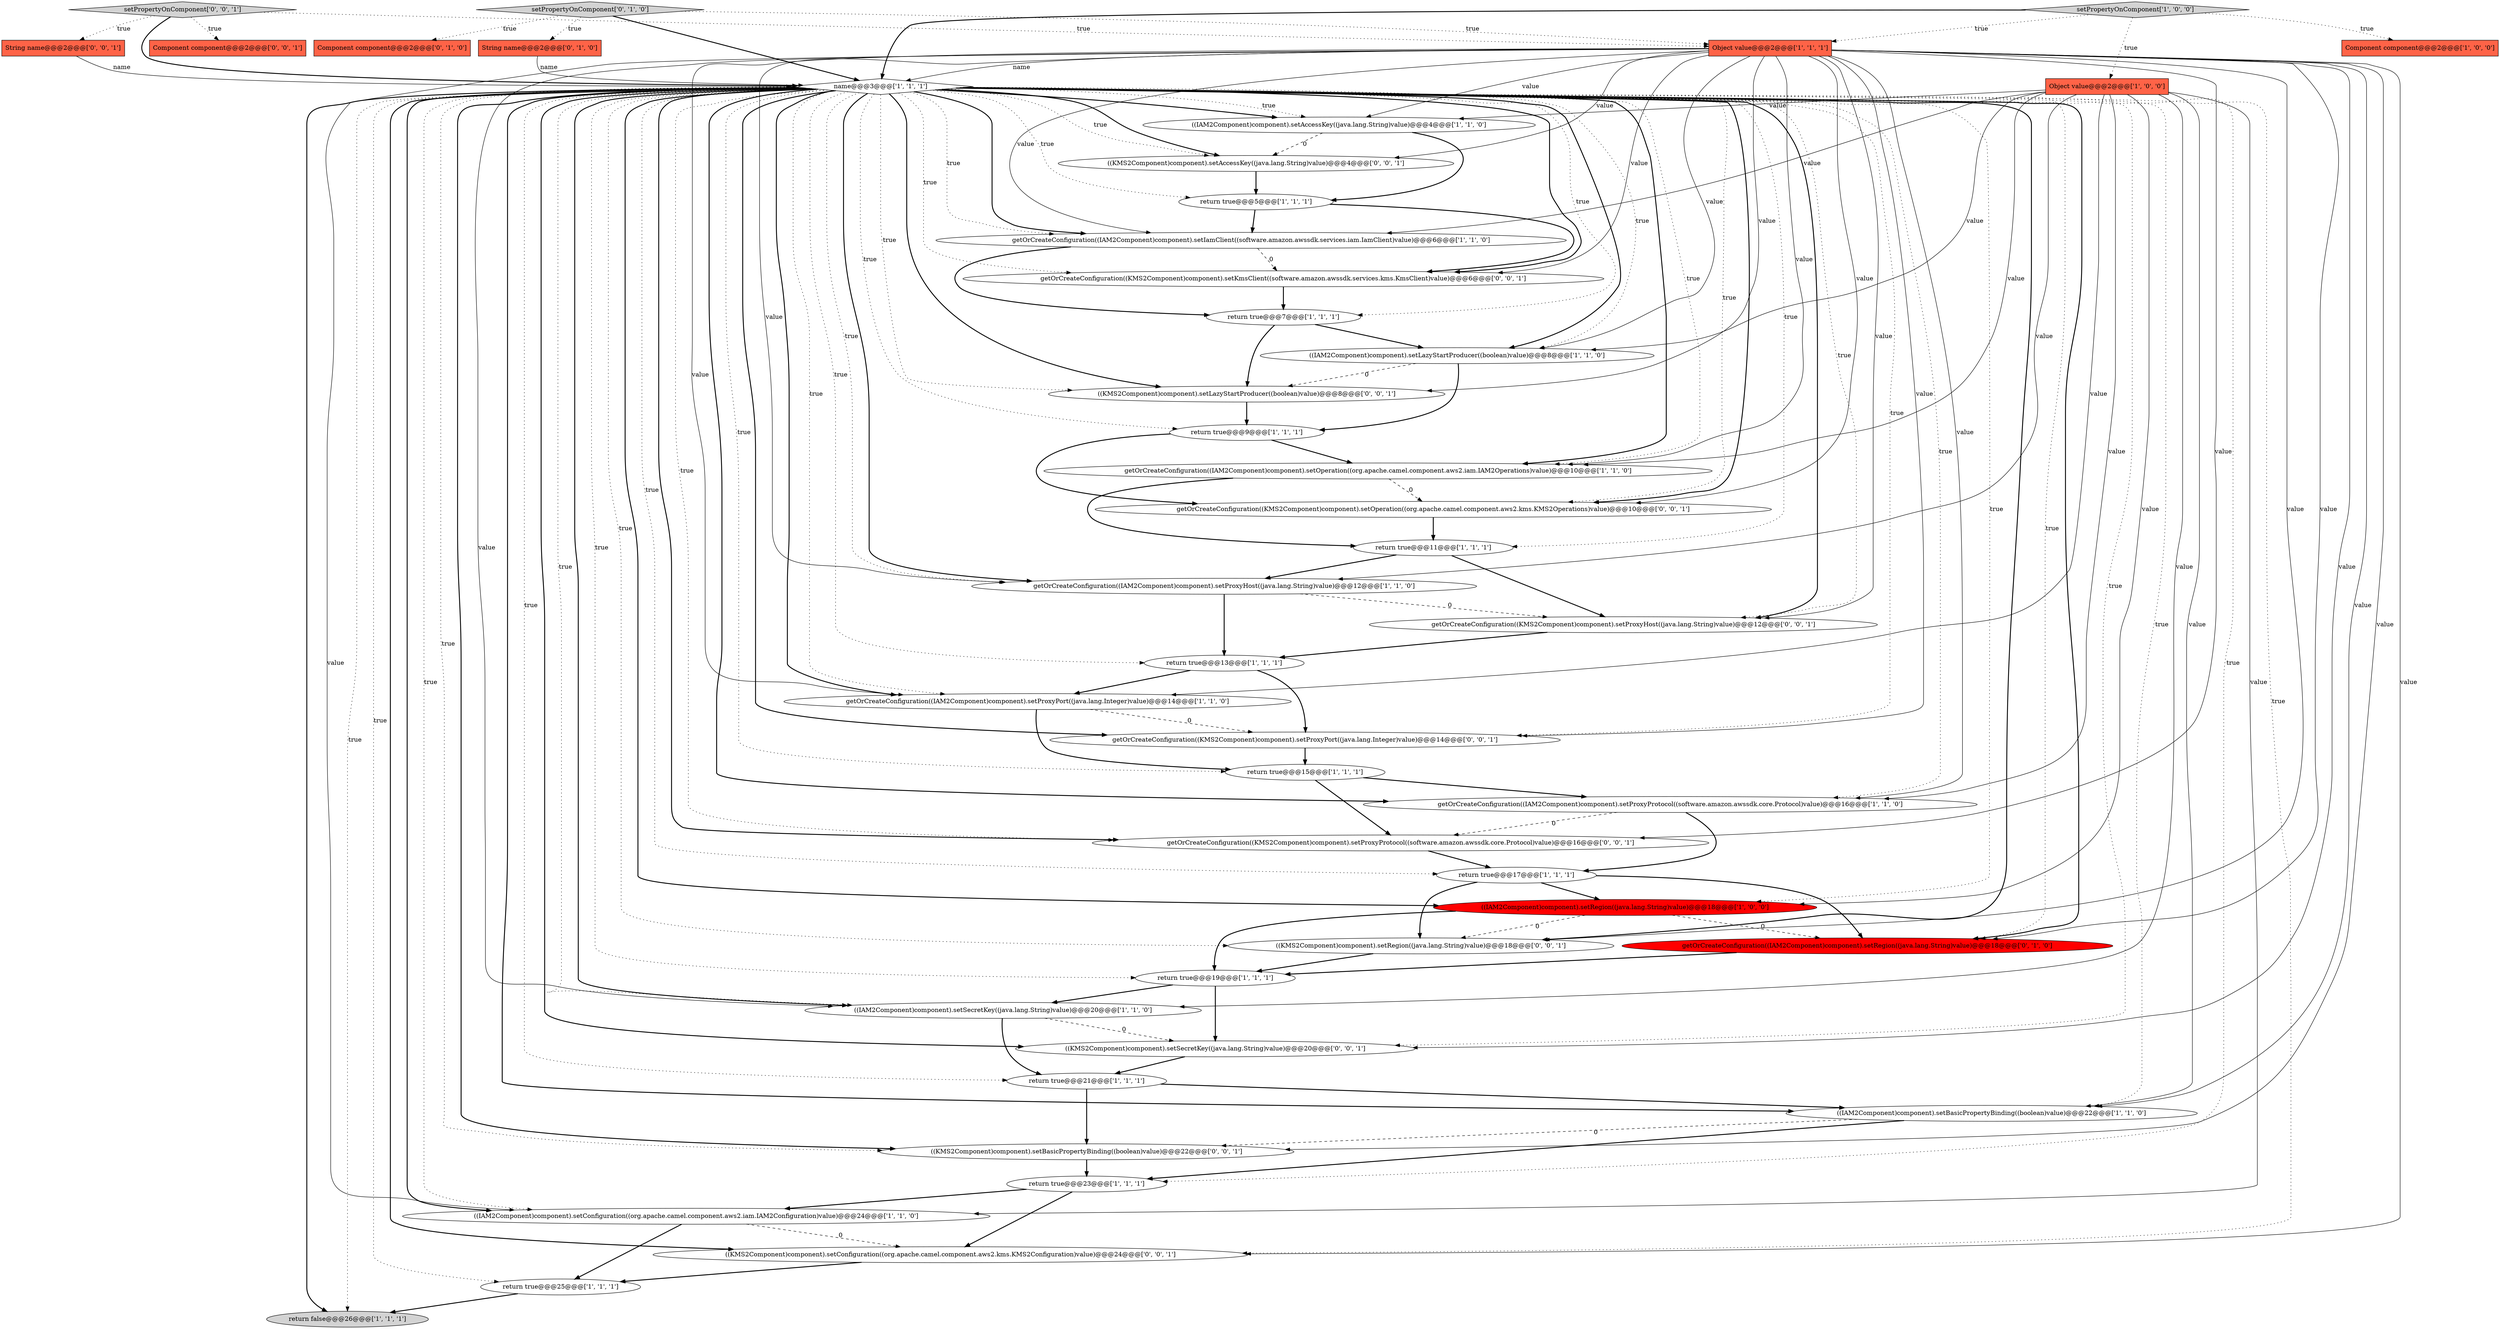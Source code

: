digraph {
11 [style = filled, label = "setPropertyOnComponent['1', '0', '0']", fillcolor = lightgray, shape = diamond image = "AAA0AAABBB1BBB"];
28 [style = filled, label = "getOrCreateConfiguration((IAM2Component)component).setRegion((java.lang.String)value)@@@18@@@['0', '1', '0']", fillcolor = red, shape = ellipse image = "AAA1AAABBB2BBB"];
44 [style = filled, label = "getOrCreateConfiguration((KMS2Component)component).setProxyProtocol((software.amazon.awssdk.core.Protocol)value)@@@16@@@['0', '0', '1']", fillcolor = white, shape = ellipse image = "AAA0AAABBB3BBB"];
8 [style = filled, label = "name@@@3@@@['1', '1', '1']", fillcolor = white, shape = diamond image = "AAA0AAABBB1BBB"];
4 [style = filled, label = "return true@@@9@@@['1', '1', '1']", fillcolor = white, shape = ellipse image = "AAA0AAABBB1BBB"];
37 [style = filled, label = "((KMS2Component)component).setRegion((java.lang.String)value)@@@18@@@['0', '0', '1']", fillcolor = white, shape = ellipse image = "AAA0AAABBB3BBB"];
13 [style = filled, label = "getOrCreateConfiguration((IAM2Component)component).setIamClient((software.amazon.awssdk.services.iam.IamClient)value)@@@6@@@['1', '1', '0']", fillcolor = white, shape = ellipse image = "AAA0AAABBB1BBB"];
7 [style = filled, label = "((IAM2Component)component).setRegion((java.lang.String)value)@@@18@@@['1', '0', '0']", fillcolor = red, shape = ellipse image = "AAA1AAABBB1BBB"];
25 [style = filled, label = "return true@@@7@@@['1', '1', '1']", fillcolor = white, shape = ellipse image = "AAA0AAABBB1BBB"];
9 [style = filled, label = "return true@@@17@@@['1', '1', '1']", fillcolor = white, shape = ellipse image = "AAA0AAABBB1BBB"];
10 [style = filled, label = "Object value@@@2@@@['1', '0', '0']", fillcolor = tomato, shape = box image = "AAA0AAABBB1BBB"];
29 [style = filled, label = "String name@@@2@@@['0', '1', '0']", fillcolor = tomato, shape = box image = "AAA0AAABBB2BBB"];
20 [style = filled, label = "return true@@@23@@@['1', '1', '1']", fillcolor = white, shape = ellipse image = "AAA0AAABBB1BBB"];
45 [style = filled, label = "getOrCreateConfiguration((KMS2Component)component).setProxyHost((java.lang.String)value)@@@12@@@['0', '0', '1']", fillcolor = white, shape = ellipse image = "AAA0AAABBB3BBB"];
15 [style = filled, label = "getOrCreateConfiguration((IAM2Component)component).setOperation((org.apache.camel.component.aws2.iam.IAM2Operations)value)@@@10@@@['1', '1', '0']", fillcolor = white, shape = ellipse image = "AAA0AAABBB1BBB"];
41 [style = filled, label = "((KMS2Component)component).setConfiguration((org.apache.camel.component.aws2.kms.KMS2Configuration)value)@@@24@@@['0', '0', '1']", fillcolor = white, shape = ellipse image = "AAA0AAABBB3BBB"];
21 [style = filled, label = "Object value@@@2@@@['1', '1', '1']", fillcolor = tomato, shape = box image = "AAA0AAABBB1BBB"];
5 [style = filled, label = "((IAM2Component)component).setSecretKey((java.lang.String)value)@@@20@@@['1', '1', '0']", fillcolor = white, shape = ellipse image = "AAA0AAABBB1BBB"];
17 [style = filled, label = "return true@@@13@@@['1', '1', '1']", fillcolor = white, shape = ellipse image = "AAA0AAABBB1BBB"];
22 [style = filled, label = "return true@@@5@@@['1', '1', '1']", fillcolor = white, shape = ellipse image = "AAA0AAABBB1BBB"];
26 [style = filled, label = "return true@@@11@@@['1', '1', '1']", fillcolor = white, shape = ellipse image = "AAA0AAABBB1BBB"];
0 [style = filled, label = "((IAM2Component)component).setConfiguration((org.apache.camel.component.aws2.iam.IAM2Configuration)value)@@@24@@@['1', '1', '0']", fillcolor = white, shape = ellipse image = "AAA0AAABBB1BBB"];
24 [style = filled, label = "getOrCreateConfiguration((IAM2Component)component).setProxyProtocol((software.amazon.awssdk.core.Protocol)value)@@@16@@@['1', '1', '0']", fillcolor = white, shape = ellipse image = "AAA0AAABBB1BBB"];
33 [style = filled, label = "((KMS2Component)component).setSecretKey((java.lang.String)value)@@@20@@@['0', '0', '1']", fillcolor = white, shape = ellipse image = "AAA0AAABBB3BBB"];
35 [style = filled, label = "getOrCreateConfiguration((KMS2Component)component).setOperation((org.apache.camel.component.aws2.kms.KMS2Operations)value)@@@10@@@['0', '0', '1']", fillcolor = white, shape = ellipse image = "AAA0AAABBB3BBB"];
18 [style = filled, label = "return true@@@15@@@['1', '1', '1']", fillcolor = white, shape = ellipse image = "AAA0AAABBB1BBB"];
30 [style = filled, label = "setPropertyOnComponent['0', '1', '0']", fillcolor = lightgray, shape = diamond image = "AAA0AAABBB2BBB"];
12 [style = filled, label = "return true@@@19@@@['1', '1', '1']", fillcolor = white, shape = ellipse image = "AAA0AAABBB1BBB"];
16 [style = filled, label = "getOrCreateConfiguration((IAM2Component)component).setProxyHost((java.lang.String)value)@@@12@@@['1', '1', '0']", fillcolor = white, shape = ellipse image = "AAA0AAABBB1BBB"];
6 [style = filled, label = "return false@@@26@@@['1', '1', '1']", fillcolor = lightgray, shape = ellipse image = "AAA0AAABBB1BBB"];
43 [style = filled, label = "setPropertyOnComponent['0', '0', '1']", fillcolor = lightgray, shape = diamond image = "AAA0AAABBB3BBB"];
39 [style = filled, label = "getOrCreateConfiguration((KMS2Component)component).setProxyPort((java.lang.Integer)value)@@@14@@@['0', '0', '1']", fillcolor = white, shape = ellipse image = "AAA0AAABBB3BBB"];
3 [style = filled, label = "return true@@@25@@@['1', '1', '1']", fillcolor = white, shape = ellipse image = "AAA0AAABBB1BBB"];
23 [style = filled, label = "((IAM2Component)component).setLazyStartProducer((boolean)value)@@@8@@@['1', '1', '0']", fillcolor = white, shape = ellipse image = "AAA0AAABBB1BBB"];
34 [style = filled, label = "String name@@@2@@@['0', '0', '1']", fillcolor = tomato, shape = box image = "AAA0AAABBB3BBB"];
19 [style = filled, label = "((IAM2Component)component).setBasicPropertyBinding((boolean)value)@@@22@@@['1', '1', '0']", fillcolor = white, shape = ellipse image = "AAA0AAABBB1BBB"];
14 [style = filled, label = "getOrCreateConfiguration((IAM2Component)component).setProxyPort((java.lang.Integer)value)@@@14@@@['1', '1', '0']", fillcolor = white, shape = ellipse image = "AAA0AAABBB1BBB"];
1 [style = filled, label = "Component component@@@2@@@['1', '0', '0']", fillcolor = tomato, shape = box image = "AAA0AAABBB1BBB"];
36 [style = filled, label = "((KMS2Component)component).setAccessKey((java.lang.String)value)@@@4@@@['0', '0', '1']", fillcolor = white, shape = ellipse image = "AAA0AAABBB3BBB"];
40 [style = filled, label = "((KMS2Component)component).setBasicPropertyBinding((boolean)value)@@@22@@@['0', '0', '1']", fillcolor = white, shape = ellipse image = "AAA0AAABBB3BBB"];
27 [style = filled, label = "return true@@@21@@@['1', '1', '1']", fillcolor = white, shape = ellipse image = "AAA0AAABBB1BBB"];
32 [style = filled, label = "getOrCreateConfiguration((KMS2Component)component).setKmsClient((software.amazon.awssdk.services.kms.KmsClient)value)@@@6@@@['0', '0', '1']", fillcolor = white, shape = ellipse image = "AAA0AAABBB3BBB"];
42 [style = filled, label = "((KMS2Component)component).setLazyStartProducer((boolean)value)@@@8@@@['0', '0', '1']", fillcolor = white, shape = ellipse image = "AAA0AAABBB3BBB"];
31 [style = filled, label = "Component component@@@2@@@['0', '1', '0']", fillcolor = tomato, shape = box image = "AAA0AAABBB2BBB"];
38 [style = filled, label = "Component component@@@2@@@['0', '0', '1']", fillcolor = tomato, shape = box image = "AAA0AAABBB3BBB"];
2 [style = filled, label = "((IAM2Component)component).setAccessKey((java.lang.String)value)@@@4@@@['1', '1', '0']", fillcolor = white, shape = ellipse image = "AAA0AAABBB1BBB"];
21->41 [style = solid, label="value"];
21->42 [style = solid, label="value"];
8->16 [style = bold, label=""];
8->28 [style = dotted, label="true"];
21->2 [style = solid, label="value"];
12->5 [style = bold, label=""];
11->1 [style = dotted, label="true"];
20->0 [style = bold, label=""];
4->15 [style = bold, label=""];
8->16 [style = dotted, label="true"];
21->36 [style = solid, label="value"];
10->13 [style = solid, label="value"];
8->6 [style = bold, label=""];
40->20 [style = bold, label=""];
9->7 [style = bold, label=""];
8->44 [style = bold, label=""];
8->40 [style = bold, label=""];
8->4 [style = dotted, label="true"];
9->37 [style = bold, label=""];
8->37 [style = dotted, label="true"];
39->18 [style = bold, label=""];
8->0 [style = bold, label=""];
8->36 [style = bold, label=""];
18->44 [style = bold, label=""];
21->28 [style = solid, label="value"];
2->36 [style = dashed, label="0"];
17->14 [style = bold, label=""];
43->8 [style = bold, label=""];
32->25 [style = bold, label=""];
10->23 [style = solid, label="value"];
8->22 [style = dotted, label="true"];
8->0 [style = dotted, label="true"];
8->20 [style = dotted, label="true"];
27->19 [style = bold, label=""];
45->17 [style = bold, label=""];
21->39 [style = solid, label="value"];
30->8 [style = bold, label=""];
8->39 [style = bold, label=""];
22->13 [style = bold, label=""];
21->33 [style = solid, label="value"];
21->37 [style = solid, label="value"];
13->25 [style = bold, label=""];
0->3 [style = bold, label=""];
8->28 [style = bold, label=""];
8->23 [style = bold, label=""];
21->16 [style = solid, label="value"];
11->10 [style = dotted, label="true"];
19->20 [style = bold, label=""];
8->17 [style = dotted, label="true"];
29->8 [style = solid, label="name"];
10->14 [style = solid, label="value"];
8->7 [style = dotted, label="true"];
8->23 [style = dotted, label="true"];
8->40 [style = dotted, label="true"];
22->32 [style = bold, label=""];
21->44 [style = solid, label="value"];
21->40 [style = solid, label="value"];
16->17 [style = bold, label=""];
21->19 [style = solid, label="value"];
33->27 [style = bold, label=""];
13->32 [style = dashed, label="0"];
26->16 [style = bold, label=""];
30->29 [style = dotted, label="true"];
10->15 [style = solid, label="value"];
20->41 [style = bold, label=""];
0->41 [style = dashed, label="0"];
8->12 [style = dotted, label="true"];
8->33 [style = dotted, label="true"];
21->15 [style = solid, label="value"];
21->23 [style = solid, label="value"];
17->39 [style = bold, label=""];
8->14 [style = dotted, label="true"];
16->45 [style = dashed, label="0"];
5->33 [style = dashed, label="0"];
12->33 [style = bold, label=""];
8->18 [style = dotted, label="true"];
11->8 [style = bold, label=""];
14->18 [style = bold, label=""];
21->8 [style = solid, label="name"];
10->19 [style = solid, label="value"];
10->0 [style = solid, label="value"];
8->19 [style = dotted, label="true"];
10->7 [style = solid, label="value"];
21->14 [style = solid, label="value"];
8->24 [style = bold, label=""];
21->32 [style = solid, label="value"];
43->38 [style = dotted, label="true"];
8->25 [style = dotted, label="true"];
8->33 [style = bold, label=""];
18->24 [style = bold, label=""];
8->15 [style = bold, label=""];
8->41 [style = bold, label=""];
8->35 [style = dotted, label="true"];
8->2 [style = dotted, label="true"];
8->42 [style = dotted, label="true"];
14->39 [style = dashed, label="0"];
8->15 [style = dotted, label="true"];
8->39 [style = dotted, label="true"];
8->14 [style = bold, label=""];
21->45 [style = solid, label="value"];
3->6 [style = bold, label=""];
24->44 [style = dashed, label="0"];
8->41 [style = dotted, label="true"];
28->12 [style = bold, label=""];
8->35 [style = bold, label=""];
8->3 [style = dotted, label="true"];
8->24 [style = dotted, label="true"];
37->12 [style = bold, label=""];
15->35 [style = dashed, label="0"];
9->28 [style = bold, label=""];
42->4 [style = bold, label=""];
8->6 [style = dotted, label="true"];
8->2 [style = bold, label=""];
7->28 [style = dashed, label="0"];
21->5 [style = solid, label="value"];
8->45 [style = bold, label=""];
25->42 [style = bold, label=""];
10->16 [style = solid, label="value"];
8->13 [style = dotted, label="true"];
8->37 [style = bold, label=""];
8->9 [style = dotted, label="true"];
8->36 [style = dotted, label="true"];
21->24 [style = solid, label="value"];
44->9 [style = bold, label=""];
21->0 [style = solid, label="value"];
35->26 [style = bold, label=""];
19->40 [style = dashed, label="0"];
30->31 [style = dotted, label="true"];
8->13 [style = bold, label=""];
10->2 [style = solid, label="value"];
10->5 [style = solid, label="value"];
24->9 [style = bold, label=""];
21->35 [style = solid, label="value"];
8->26 [style = dotted, label="true"];
4->35 [style = bold, label=""];
10->24 [style = solid, label="value"];
8->32 [style = bold, label=""];
7->12 [style = bold, label=""];
8->45 [style = dotted, label="true"];
8->19 [style = bold, label=""];
25->23 [style = bold, label=""];
21->13 [style = solid, label="value"];
41->3 [style = bold, label=""];
23->4 [style = bold, label=""];
8->44 [style = dotted, label="true"];
8->32 [style = dotted, label="true"];
30->21 [style = dotted, label="true"];
34->8 [style = solid, label="name"];
43->34 [style = dotted, label="true"];
8->7 [style = bold, label=""];
15->26 [style = bold, label=""];
8->42 [style = bold, label=""];
8->5 [style = bold, label=""];
8->5 [style = dotted, label="true"];
7->37 [style = dashed, label="0"];
26->45 [style = bold, label=""];
27->40 [style = bold, label=""];
5->27 [style = bold, label=""];
11->21 [style = dotted, label="true"];
8->27 [style = dotted, label="true"];
2->22 [style = bold, label=""];
23->42 [style = dashed, label="0"];
43->21 [style = dotted, label="true"];
36->22 [style = bold, label=""];
}
